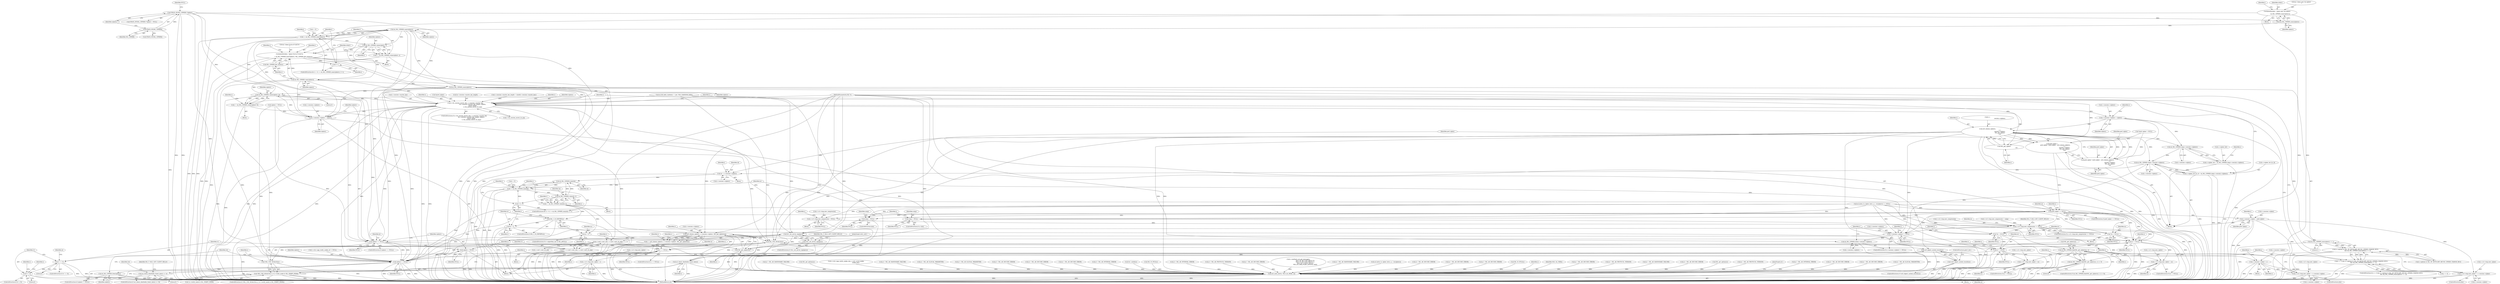 digraph "0_openssl_a004e72b95835136d3f1ea90517f706c24c03da7@API" {
"1000824" [label="(Call,fprintf(stderr, \"client sent %d ciphers\n\",\n                sk_SSL_CIPHER_num(ciphers)))"];
"1000827" [label="(Call,sk_SSL_CIPHER_num(ciphers))"];
"1000174" [label="(Call,STACK_OF(SSL_CIPHER) *ciphers)"];
"1000175" [label="(Call,STACK_OF(SSL_CIPHER))"];
"1000845" [label="(Call,fprintf(stderr, \"client [%2d of %2d]:%s\n\",\n                    i, sk_SSL_CIPHER_num(ciphers), SSL_CIPHER_get_name(c)))"];
"1000837" [label="(Call,i++)"];
"1000833" [label="(Call,i < sk_SSL_CIPHER_num(ciphers))"];
"1000842" [label="(Call,sk_SSL_CIPHER_value(ciphers, i))"];
"1000840" [label="(Call,c = sk_SSL_CIPHER_value(ciphers, i))"];
"1000851" [label="(Call,SSL_CIPHER_get_name(c))"];
"1000849" [label="(Call,sk_SSL_CIPHER_num(ciphers))"];
"1000835" [label="(Call,sk_SSL_CIPHER_num(ciphers))"];
"1000876" [label="(Call,sk_SSL_CIPHER_num(ciphers))"];
"1000875" [label="(Call,sk_SSL_CIPHER_num(ciphers) == 1)"];
"1000869" [label="(Call,(s->options & SSL_OP_NETSCAPE_REUSE_CIPHER_CHANGE_BUG)\n            && (sk_SSL_CIPHER_num(ciphers) == 1))"];
"1000865" [label="(Call,j == 0 && (s->options & SSL_OP_NETSCAPE_REUSE_CIPHER_CHANGE_BUG)\n            && (sk_SSL_CIPHER_num(ciphers) == 1))"];
"1000882" [label="(Call,sk_SSL_CIPHER_value(ciphers, 0))"];
"1000880" [label="(Call,c = sk_SSL_CIPHER_value(ciphers, 0))"];
"1000887" [label="(Call,sk_SSL_CIPHER_find(SSL_get_ciphers(s), c))"];
"1000886" [label="(Call,sk_SSL_CIPHER_find(SSL_get_ciphers(s), c) >= 0)"];
"1000893" [label="(Call,s->session->cipher = c)"];
"1001605" [label="(Call,s->s3->tmp.new_cipher = s->session->cipher)"];
"1001619" [label="(Call,s->s3->tmp.new_cipher = s->session->cipher)"];
"1001044" [label="(Call,s->tls_session_secret_cb(s, s->session->master_key,\n                                     &s->session->master_key_length, ciphers,\n                                     &pref_cipher,\n                                     s->tls_session_secret_cb_arg))"];
"1001069" [label="(Call,s->session->ciphers = ciphers)"];
"1001091" [label="(Call,ssl3_choose_cipher(s,\n                                                               s->\n                                                               session->ciphers,\n                                                               SSL_get_ciphers\n                                                               (s)))"];
"1001086" [label="(Call,pref_cipher =\n                pref_cipher ? pref_cipher : ssl3_choose_cipher(s,\n                                                               s->\n                                                               session->ciphers,\n                                                               SSL_get_ciphers\n                                                               (s)))"];
"1001101" [label="(Call,pref_cipher == NULL)"];
"1001112" [label="(Call,s->session->cipher = pref_cipher)"];
"1001155" [label="(Call,s->s3->tmp.new_compression = NULL)"];
"1001235" [label="(Call,s->s3->tmp.new_compression == NULL)"];
"1001394" [label="(Call,s->session->ciphers != NULL)"];
"1001401" [label="(Call,sk_SSL_CIPHER_free(s->session->ciphers))"];
"1001415" [label="(Call,ciphers == NULL)"];
"1001426" [label="(Call,ciphers = NULL)"];
"1001687" [label="(Call,ciphers != NULL)"];
"1001690" [label="(Call,sk_SSL_CIPHER_free(ciphers))"];
"1001498" [label="(Call,c == NULL)"];
"1001509" [label="(Call,s->s3->tmp.new_cipher = c)"];
"1001525" [label="(Call,*nc = NULL)"];
"1001578" [label="(Call,nc != NULL)"];
"1001581" [label="(Call,s->s3->tmp.new_cipher = nc)"];
"1001592" [label="(Call,ec != NULL)"];
"1001595" [label="(Call,s->s3->tmp.new_cipher = ec)"];
"1001529" [label="(Call,*ec = NULL)"];
"1001283" [label="(Call,comp = NULL)"];
"1001377" [label="(Call,comp = NULL)"];
"1001088" [label="(Call,pref_cipher ? pref_cipher : ssl3_choose_cipher(s,\n                                                               s->\n                                                               session->ciphers,\n                                                               SSL_get_ciphers\n                                                               (s)))"];
"1001139" [label="(Call,sk_SSL_CIPHER_dup(s->session->ciphers))"];
"1001135" [label="(Call,s->cipher_list = sk_SSL_CIPHER_dup(s->session->ciphers))"];
"1001149" [label="(Call,sk_SSL_CIPHER_dup(s->session->ciphers))"];
"1001145" [label="(Call,s->cipher_list_by_id = sk_SSL_CIPHER_dup(s->session->ciphers))"];
"1001539" [label="(Call,sk = s->session->ciphers)"];
"1001552" [label="(Call,sk_SSL_CIPHER_num(sk))"];
"1001550" [label="(Call,i < sk_SSL_CIPHER_num(sk))"];
"1001559" [label="(Call,sk_SSL_CIPHER_value(sk, i))"];
"1001554" [label="(Call,i++)"];
"1001557" [label="(Call,c = sk_SSL_CIPHER_value(sk, i))"];
"1001568" [label="(Call,nc = c)"];
"1001572" [label="(Call,SSL_C_IS_EXPORT(c))"];
"1001574" [label="(Call,ec = c)"];
"1001431" [label="(Call,tls1_set_server_sigalgs(s))"];
"1001430" [label="(Call,!tls1_set_server_sigalgs(s))"];
"1001449" [label="(Call,s->cert->cert_cb(s, s->cert->cert_cb_arg))"];
"1001447" [label="(Call,rv = s->cert->cert_cb(s, s->cert->cert_cb_arg))"];
"1001457" [label="(Call,rv == 0)"];
"1001469" [label="(Call,rv < 0)"];
"1001495" [label="(Call,SSL_get_ciphers(s))"];
"1001488" [label="(Call,ssl3_choose_cipher(s, s->session->ciphers, SSL_get_ciphers(s)))"];
"1001486" [label="(Call,c = ssl3_choose_cipher(s, s->session->ciphers, SSL_get_ciphers(s)))"];
"1001635" [label="(Call,SSL_USE_SIGALGS(s))"];
"1001634" [label="(Call,!SSL_USE_SIGALGS(s))"];
"1001633" [label="(Call,!SSL_USE_SIGALGS(s) || !(s->verify_mode & SSL_VERIFY_PEER))"];
"1001646" [label="(Call,ssl3_digest_cached_records(s))"];
"1001645" [label="(Call,!ssl3_digest_cached_records(s))"];
"1001658" [label="(Call,ssl_check_clienthello_tlsext_late(s))"];
"1001657" [label="(Call,ssl_check_clienthello_tlsext_late(s) <= 0)"];
"1001676" [label="(Call,ssl3_send_alert(s, SSL3_AL_FATAL, al))"];
"1001098" [label="(Call,SSL_get_ciphers\n                                                               (s))"];
"1001407" [label="(Call,s->session->ciphers = ciphers)"];
"1000869" [label="(Call,(s->options & SSL_OP_NETSCAPE_REUSE_CIPHER_CHANGE_BUG)\n            && (sk_SSL_CIPHER_num(ciphers) == 1))"];
"1001103" [label="(Identifier,NULL)"];
"1001526" [label="(Identifier,nc)"];
"1001415" [label="(Call,ciphers == NULL)"];
"1001637" [label="(Call,!(s->verify_mode & SSL_VERIFY_PEER))"];
"1000905" [label="(Identifier,j)"];
"1000175" [label="(Call,STACK_OF(SSL_CIPHER))"];
"1000150" [label="(Call,al = SSL_AD_INTERNAL_ERROR)"];
"1001417" [label="(Identifier,NULL)"];
"1001099" [label="(Identifier,s)"];
"1001115" [label="(Identifier,s)"];
"1001168" [label="(Identifier,s)"];
"1001430" [label="(Call,!tls1_set_server_sigalgs(s))"];
"1001445" [label="(Block,)"];
"1001656" [label="(ControlStructure,if (ssl_check_clienthello_tlsext_late(s) <= 0))"];
"1000690" [label="(Call,al = SSL_AD_PROTOCOL_VERSION)"];
"1001395" [label="(Call,s->session->ciphers)"];
"1001687" [label="(Call,ciphers != NULL)"];
"1001646" [label="(Call,ssl3_digest_cached_records(s))"];
"1000826" [label="(Literal,\"client sent %d ciphers\n\")"];
"1001562" [label="(ControlStructure,if (c->algorithm_enc & SSL_eNULL))"];
"1000929" [label="(Call,al = SSL_AD_DECODE_ERROR)"];
"1000831" [label="(Identifier,i)"];
"1001592" [label="(Call,ec != NULL)"];
"1001694" [label="(MethodReturn,int)"];
"1001486" [label="(Call,c = ssl3_choose_cipher(s, s->session->ciphers, SSL_get_ciphers(s)))"];
"1000840" [label="(Call,c = sk_SSL_CIPHER_value(ciphers, i))"];
"1001045" [label="(Identifier,s)"];
"1001620" [label="(Call,s->s3->tmp.new_cipher)"];
"1000177" [label="(Identifier,ciphers)"];
"1001234" [label="(ControlStructure,if (s->s3->tmp.new_compression == NULL))"];
"1001279" [label="(ControlStructure,if (s->hit))"];
"1000886" [label="(Call,sk_SSL_CIPHER_find(SSL_get_ciphers(s), c) >= 0)"];
"1001559" [label="(Call,sk_SSL_CIPHER_value(sk, i))"];
"1001283" [label="(Call,comp = NULL)"];
"1000210" [label="(Call,s->method->ssl_get_message(s,\n                                   SSL3_ST_SR_CLNT_HELLO_B,\n                                   SSL3_ST_SR_CLNT_HELLO_C,\n                                   SSL3_MT_CLIENT_HELLO,\n                                   SSL3_RT_MAX_PLAIN_LENGTH, &ok))"];
"1001579" [label="(Identifier,nc)"];
"1001502" [label="(Call,al = SSL_AD_HANDSHAKE_FAILURE)"];
"1001394" [label="(Call,s->session->ciphers != NULL)"];
"1001560" [label="(Identifier,sk)"];
"1001408" [label="(Call,s->session->ciphers)"];
"1001483" [label="(Identifier,s)"];
"1001618" [label="(ControlStructure,else)"];
"1001553" [label="(Identifier,sk)"];
"1000891" [label="(Literal,0)"];
"1001679" [label="(Identifier,al)"];
"1000849" [label="(Call,sk_SSL_CIPHER_num(ciphers))"];
"1001613" [label="(Call,s->session->cipher)"];
"1001539" [label="(Call,sk = s->session->ciphers)"];
"1001535" [label="(Identifier,s)"];
"1001652" [label="(Identifier,s)"];
"1000795" [label="(Call,ssl_bytes_to_cipher_list(s, p, i, &(ciphers)))"];
"1000864" [label="(ControlStructure,if (j == 0 && (s->options & SSL_OP_NETSCAPE_REUSE_CIPHER_CHANGE_BUG)\n            && (sk_SSL_CIPHER_num(ciphers) == 1)))"];
"1001236" [label="(Call,s->s3->tmp.new_compression)"];
"1001429" [label="(ControlStructure,if (!tls1_set_server_sigalgs(s)))"];
"1001663" [label="(Identifier,SSL_F_SSL3_GET_CLIENT_HELLO)"];
"1001079" [label="(Identifier,s)"];
"1001568" [label="(Call,nc = c)"];
"1000362" [label="(Call,al = SSL_AD_DECODE_ERROR)"];
"1001058" [label="(Call,&pref_cipher)"];
"1001517" [label="(Identifier,c)"];
"1001572" [label="(Call,SSL_C_IS_EXPORT(c))"];
"1001090" [label="(Identifier,pref_cipher)"];
"1001674" [label="(Block,)"];
"1000753" [label="(Call,al = SSL_AD_DECODE_ERROR)"];
"1001546" [label="(ControlStructure,for (i = 0; i < sk_SSL_CIPHER_num(sk); i++))"];
"1000538" [label="(Call,al = SSL_AD_DECODE_ERROR)"];
"1001093" [label="(Call,s->\n                                                               session->ciphers)"];
"1001431" [label="(Call,tls1_set_server_sigalgs(s))"];
"1001149" [label="(Call,sk_SSL_CIPHER_dup(s->session->ciphers))"];
"1000277" [label="(Call,SSL_IS_DTLS(s))"];
"1001570" [label="(Identifier,c)"];
"1001677" [label="(Identifier,s)"];
"1001604" [label="(ControlStructure,else)"];
"1001420" [label="(Identifier,al)"];
"1000829" [label="(ControlStructure,for (i = 0; i < sk_SSL_CIPHER_num(ciphers); i++))"];
"1001689" [label="(Identifier,NULL)"];
"1001660" [label="(Literal,0)"];
"1000876" [label="(Call,sk_SSL_CIPHER_num(ciphers))"];
"1000901" [label="(Identifier,j)"];
"1001676" [label="(Call,ssl3_send_alert(s, SSL3_AL_FATAL, al))"];
"1001063" [label="(Block,)"];
"1001582" [label="(Call,s->s3->tmp.new_cipher)"];
"1001376" [label="(ControlStructure,else)"];
"1001595" [label="(Call,s->s3->tmp.new_cipher = ec)"];
"1001594" [label="(Identifier,NULL)"];
"1001135" [label="(Call,s->cipher_list = sk_SSL_CIPHER_dup(s->session->ciphers))"];
"1001538" [label="(Block,)"];
"1001678" [label="(Identifier,SSL3_AL_FATAL)"];
"1001634" [label="(Call,!SSL_USE_SIGALGS(s))"];
"1000410" [label="(Call,al = SSL_AD_DECODE_ERROR)"];
"1000331" [label="(Call,al = SSL_AD_PROTOCOL_VERSION)"];
"1001589" [label="(Identifier,nc)"];
"1001106" [label="(Identifier,al)"];
"1001459" [label="(Literal,0)"];
"1001155" [label="(Call,s->s3->tmp.new_compression = NULL)"];
"1001414" [label="(ControlStructure,if (ciphers == NULL))"];
"1001285" [label="(Identifier,NULL)"];
"1001548" [label="(Identifier,i)"];
"1001569" [label="(Identifier,nc)"];
"1001043" [label="(ControlStructure,if (s->tls_session_secret_cb(s, s->session->master_key,\n                                     &s->session->master_key_length, ciphers,\n                                     &pref_cipher,\n                                     s->tls_session_secret_cb_arg)))"];
"1001509" [label="(Call,s->s3->tmp.new_cipher = c)"];
"1001487" [label="(Identifier,c)"];
"1000824" [label="(Call,fprintf(stderr, \"client sent %d ciphers\n\",\n                sk_SSL_CIPHER_num(ciphers)))"];
"1001693" [label="(Identifier,ret)"];
"1001557" [label="(Call,c = sk_SSL_CIPHER_value(sk, i))"];
"1001105" [label="(Call,al = SSL_AD_HANDSHAKE_FAILURE)"];
"1001558" [label="(Identifier,c)"];
"1001527" [label="(Identifier,NULL)"];
"1001428" [label="(Identifier,NULL)"];
"1001591" [label="(ControlStructure,if (ec != NULL))"];
"1001599" [label="(Identifier,s)"];
"1001541" [label="(Call,s->session->ciphers)"];
"1001140" [label="(Call,s->session->ciphers)"];
"1000836" [label="(Identifier,ciphers)"];
"1001457" [label="(Call,rv == 0)"];
"1001101" [label="(Call,pref_cipher == NULL)"];
"1001377" [label="(Call,comp = NULL)"];
"1001645" [label="(Call,!ssl3_digest_cached_records(s))"];
"1001667" [label="(Identifier,ret)"];
"1000811" [label="(Block,)"];
"1000555" [label="(Call,al = SSL_AD_DECODE_ERROR)"];
"1001139" [label="(Call,sk_SSL_CIPHER_dup(s->session->ciphers))"];
"1001593" [label="(Identifier,ec)"];
"1000887" [label="(Call,sk_SSL_CIPHER_find(SSL_get_ciphers(s), c))"];
"1000845" [label="(Call,fprintf(stderr, \"client [%2d of %2d]:%s\n\",\n                    i, sk_SSL_CIPHER_num(ciphers), SSL_CIPHER_get_name(c)))"];
"1001577" [label="(ControlStructure,if (nc != NULL))"];
"1000827" [label="(Call,sk_SSL_CIPHER_num(ciphers))"];
"1001496" [label="(Identifier,s)"];
"1000867" [label="(Identifier,j)"];
"1001470" [label="(Identifier,rv)"];
"1001235" [label="(Call,s->s3->tmp.new_compression == NULL)"];
"1001087" [label="(Identifier,pref_cipher)"];
"1001605" [label="(Call,s->s3->tmp.new_cipher = s->session->cipher)"];
"1001448" [label="(Identifier,rv)"];
"1001510" [label="(Call,s->s3->tmp.new_cipher)"];
"1001691" [label="(Identifier,ciphers)"];
"1001627" [label="(Call,s->session->cipher)"];
"1001091" [label="(Call,ssl3_choose_cipher(s,\n                                                               s->\n                                                               session->ciphers,\n                                                               SSL_get_ciphers\n                                                               (s)))"];
"1001069" [label="(Call,s->session->ciphers = ciphers)"];
"1000337" [label="(Call,SSL_get_options(s))"];
"1000145" [label="(Block,)"];
"1001462" [label="(Identifier,al)"];
"1001688" [label="(Identifier,ciphers)"];
"1000837" [label="(Call,i++)"];
"1000870" [label="(Call,s->options & SSL_OP_NETSCAPE_REUSE_CIPHER_CHANGE_BUG)"];
"1001145" [label="(Call,s->cipher_list_by_id = sk_SSL_CIPHER_dup(s->session->ciphers))"];
"1000893" [label="(Call,s->session->cipher = c)"];
"1001603" [label="(Identifier,ec)"];
"1001581" [label="(Call,s->s3->tmp.new_cipher = nc)"];
"1001475" [label="(Identifier,s)"];
"1001573" [label="(Identifier,c)"];
"1000856" [label="(Identifier,c)"];
"1000880" [label="(Call,c = sk_SSL_CIPHER_value(ciphers, 0))"];
"1001083" [label="(Call,ciphers = NULL)"];
"1001690" [label="(Call,sk_SSL_CIPHER_free(ciphers))"];
"1001051" [label="(Call,&s->session->master_key_length)"];
"1001031" [label="(Call,s->session->master_key_length = sizeof(s->session->master_key))"];
"1001585" [label="(Identifier,s)"];
"1001513" [label="(Identifier,s)"];
"1001525" [label="(Call,*nc = NULL)"];
"1001447" [label="(Call,rv = s->cert->cert_cb(s, s->cert->cert_cb_arg))"];
"1001451" [label="(Call,s->cert->cert_cb_arg)"];
"1001112" [label="(Call,s->session->cipher = pref_cipher)"];
"1001633" [label="(Call,!SSL_USE_SIGALGS(s) || !(s->verify_mode & SSL_VERIFY_PEER))"];
"1001547" [label="(Call,i = 0)"];
"1000847" [label="(Literal,\"client [%2d of %2d]:%s\n\")"];
"1001163" [label="(Identifier,NULL)"];
"1001458" [label="(Identifier,rv)"];
"1000731" [label="(Call,al = SSL_AD_PROTOCOL_VERSION)"];
"1001659" [label="(Identifier,s)"];
"1001680" [label="(JumpTarget,err:)"];
"1001555" [label="(Identifier,i)"];
"1000833" [label="(Call,i < sk_SSL_CIPHER_num(ciphers))"];
"1001156" [label="(Call,s->s3->tmp.new_compression)"];
"1000848" [label="(Identifier,i)"];
"1001498" [label="(Call,c == NULL)"];
"1001489" [label="(Identifier,s)"];
"1001461" [label="(Call,al = SSL_AD_INTERNAL_ERROR)"];
"1001251" [label="(Identifier,m)"];
"1001400" [label="(Identifier,NULL)"];
"1000892" [label="(Block,)"];
"1001540" [label="(Identifier,sk)"];
"1001497" [label="(ControlStructure,if (c == NULL))"];
"1001088" [label="(Call,pref_cipher ? pref_cipher : ssl3_choose_cipher(s,\n                                                               s->\n                                                               session->ciphers,\n                                                               SSL_get_ciphers\n                                                               (s)))"];
"1000144" [label="(MethodParameterIn,SSL *s)"];
"1001385" [label="(Block,)"];
"1001561" [label="(Identifier,i)"];
"1001401" [label="(Call,sk_SSL_CIPHER_free(s->session->ciphers))"];
"1001118" [label="(Identifier,pref_cipher)"];
"1001500" [label="(Identifier,NULL)"];
"1001580" [label="(Identifier,NULL)"];
"1001469" [label="(Call,rv < 0)"];
"1001619" [label="(Call,s->s3->tmp.new_cipher = s->session->cipher)"];
"1001531" [label="(Identifier,NULL)"];
"1000838" [label="(Identifier,i)"];
"1001044" [label="(Call,s->tls_session_secret_cb(s, s->session->master_key,\n                                     &s->session->master_key_length, ciphers,\n                                     &pref_cipher,\n                                     s->tls_session_secret_cb_arg))"];
"1000786" [label="(Call,al = SSL_AD_DECODE_ERROR)"];
"1001426" [label="(Call,ciphers = NULL)"];
"1000248" [label="(Call,al = SSL_AD_DECODE_ERROR)"];
"1000890" [label="(Identifier,c)"];
"1001471" [label="(Literal,0)"];
"1001636" [label="(Identifier,s)"];
"1001499" [label="(Identifier,c)"];
"1001271" [label="(Call,al = SSL_AD_ILLEGAL_PARAMETER)"];
"1001092" [label="(Identifier,s)"];
"1000888" [label="(Call,SSL_get_ciphers(s))"];
"1001066" [label="(Identifier,s)"];
"1000839" [label="(Block,)"];
"1001243" [label="(Identifier,NULL)"];
"1001449" [label="(Call,s->cert->cert_cb(s, s->cert->cert_cb_arg))"];
"1001490" [label="(Call,s->session->ciphers)"];
"1001102" [label="(Identifier,pref_cipher)"];
"1001378" [label="(Identifier,comp)"];
"1000173" [label="(Call,STACK_OF(SSL_CIPHER) *ciphers = NULL)"];
"1001075" [label="(Identifier,ciphers)"];
"1001100" [label="(ControlStructure,if (pref_cipher == NULL))"];
"1001089" [label="(Identifier,pref_cipher)"];
"1001146" [label="(Call,s->cipher_list_by_id)"];
"1001121" [label="(Identifier,s)"];
"1000844" [label="(Identifier,i)"];
"1000842" [label="(Call,sk_SSL_CIPHER_value(ciphers, i))"];
"1000834" [label="(Identifier,i)"];
"1000850" [label="(Identifier,ciphers)"];
"1001529" [label="(Call,*ec = NULL)"];
"1001574" [label="(Call,ec = c)"];
"1000825" [label="(Identifier,stderr)"];
"1001407" [label="(Call,s->session->ciphers = ciphers)"];
"1001495" [label="(Call,SSL_get_ciphers(s))"];
"1000629" [label="(Call,al = SSL_AD_HANDSHAKE_FAILURE)"];
"1001552" [label="(Call,sk_SSL_CIPHER_num(sk))"];
"1000877" [label="(Identifier,ciphers)"];
"1001635" [label="(Call,SSL_USE_SIGALGS(s))"];
"1001647" [label="(Identifier,s)"];
"1001578" [label="(Call,nc != NULL)"];
"1000581" [label="(Call,s->ctx->app_verify_cookie_cb != NULL)"];
"1001224" [label="(Call,s->s3->tmp.new_compression = comp)"];
"1001136" [label="(Call,s->cipher_list)"];
"1001379" [label="(Identifier,NULL)"];
"1001551" [label="(Identifier,i)"];
"1001413" [label="(Identifier,ciphers)"];
"1000883" [label="(Identifier,ciphers)"];
"1001113" [label="(Call,s->session->cipher)"];
"1001383" [label="(Identifier,s)"];
"1001432" [label="(Identifier,s)"];
"1001657" [label="(Call,ssl_check_clienthello_tlsext_late(s) <= 0)"];
"1000565" [label="(Call,SSL_get_options(s))"];
"1001404" [label="(Identifier,s)"];
"1001284" [label="(Identifier,comp)"];
"1000591" [label="(Call,s->ctx->app_verify_cookie_cb(s, s->d1->rcvd_cookie,\n                                                 cookie_len))"];
"1000881" [label="(Identifier,c)"];
"1000889" [label="(Identifier,s)"];
"1001565" [label="(Identifier,c)"];
"1000601" [label="(Call,al = SSL_AD_HANDSHAKE_FAILURE)"];
"1000835" [label="(Call,sk_SSL_CIPHER_num(ciphers))"];
"1000882" [label="(Call,sk_SSL_CIPHER_value(ciphers, 0))"];
"1000896" [label="(Identifier,s)"];
"1000830" [label="(Call,i = 0)"];
"1000899" [label="(Identifier,c)"];
"1001086" [label="(Call,pref_cipher =\n                pref_cipher ? pref_cipher : ssl3_choose_cipher(s,\n                                                               s->\n                                                               session->ciphers,\n                                                               SSL_get_ciphers\n                                                               (s)))"];
"1000885" [label="(ControlStructure,if (sk_SSL_CIPHER_find(SSL_get_ciphers(s), c) >= 0))"];
"1001571" [label="(ControlStructure,if (SSL_C_IS_EXPORT(c)))"];
"1001596" [label="(Call,s->s3->tmp.new_cipher)"];
"1000908" [label="(Call,al = SSL_AD_ILLEGAL_PARAMETER)"];
"1000768" [label="(Call,al = SSL_AD_ILLEGAL_PARAMETER)"];
"1000176" [label="(Identifier,SSL_CIPHER)"];
"1001521" [label="(Call,STACK_OF(SSL_CIPHER))"];
"1001147" [label="(Identifier,s)"];
"1000794" [label="(Call,ssl_bytes_to_cipher_list(s, p, i, &(ciphers)) == NULL)"];
"1001435" [label="(Identifier,SSL_F_SSL3_GET_CLIENT_HELLO)"];
"1001402" [label="(Call,s->session->ciphers)"];
"1001609" [label="(Identifier,s)"];
"1000878" [label="(Literal,1)"];
"1001606" [label="(Call,s->s3->tmp.new_cipher)"];
"1000964" [label="(Call,al = SSL_AD_DECODE_ERROR)"];
"1000426" [label="(Call,al = SSL_AD_DECODE_ERROR)"];
"1001640" [label="(Identifier,s)"];
"1001057" [label="(Identifier,ciphers)"];
"1000884" [label="(Literal,0)"];
"1000894" [label="(Call,s->session->cipher)"];
"1001456" [label="(ControlStructure,if (rv == 0))"];
"1000517" [label="(Call,al = SSL_AD_DECODE_ERROR)"];
"1000852" [label="(Identifier,c)"];
"1001644" [label="(ControlStructure,if (!ssl3_digest_cached_records(s)))"];
"1000174" [label="(Call,STACK_OF(SSL_CIPHER) *ciphers)"];
"1001550" [label="(Call,i < sk_SSL_CIPHER_num(sk))"];
"1000843" [label="(Identifier,ciphers)"];
"1001060" [label="(Call,s->tls_session_secret_cb_arg)"];
"1001410" [label="(Identifier,s)"];
"1001416" [label="(Identifier,ciphers)"];
"1001159" [label="(Identifier,s)"];
"1001658" [label="(Call,ssl_check_clienthello_tlsext_late(s))"];
"1001046" [label="(Call,s->session->master_key)"];
"1001648" [label="(ControlStructure,goto f_err;)"];
"1000851" [label="(Call,SSL_CIPHER_get_name(c))"];
"1001419" [label="(Call,al = SSL_AD_INTERNAL_ERROR)"];
"1001028" [label="(Call,*pref_cipher = NULL)"];
"1001427" [label="(Identifier,ciphers)"];
"1001556" [label="(Block,)"];
"1001246" [label="(Identifier,SSL_F_SSL3_GET_CLIENT_HELLO)"];
"1000846" [label="(Identifier,stderr)"];
"1000828" [label="(Identifier,ciphers)"];
"1000677" [label="(Call,tls1_suiteb(s))"];
"1001070" [label="(Call,s->session->ciphers)"];
"1001503" [label="(Identifier,al)"];
"1000879" [label="(Block,)"];
"1001575" [label="(Identifier,ec)"];
"1000178" [label="(Identifier,NULL)"];
"1001098" [label="(Call,SSL_get_ciphers\n                                                               (s))"];
"1001519" [label="(Block,)"];
"1000841" [label="(Identifier,c)"];
"1001438" [label="(JumpTarget,retry_cert:)"];
"1001468" [label="(ControlStructure,if (rv < 0))"];
"1001632" [label="(ControlStructure,if (!SSL_USE_SIGALGS(s) || !(s->verify_mode & SSL_VERIFY_PEER)))"];
"1001150" [label="(Call,s->session->ciphers)"];
"1001530" [label="(Identifier,ec)"];
"1001393" [label="(ControlStructure,if (s->session->ciphers != NULL))"];
"1001003" [label="(Call,ssl_fill_hello_random(s, 1, pos, SSL3_RANDOM_SIZE))"];
"1001554" [label="(Call,i++)"];
"1001576" [label="(Identifier,c)"];
"1000505" [label="(Call,SSL_IS_DTLS(s))"];
"1000865" [label="(Call,j == 0 && (s->options & SSL_OP_NETSCAPE_REUSE_CIPHER_CHANGE_BUG)\n            && (sk_SSL_CIPHER_num(ciphers) == 1))"];
"1001686" [label="(ControlStructure,if (ciphers != NULL))"];
"1001450" [label="(Identifier,s)"];
"1000866" [label="(Call,j == 0)"];
"1001488" [label="(Call,ssl3_choose_cipher(s, s->session->ciphers, SSL_get_ciphers(s)))"];
"1000875" [label="(Call,sk_SSL_CIPHER_num(ciphers) == 1)"];
"1000824" -> "1000811"  [label="AST: "];
"1000824" -> "1000827"  [label="CFG: "];
"1000825" -> "1000824"  [label="AST: "];
"1000826" -> "1000824"  [label="AST: "];
"1000827" -> "1000824"  [label="AST: "];
"1000831" -> "1000824"  [label="CFG: "];
"1000824" -> "1001694"  [label="DDG: "];
"1000824" -> "1001694"  [label="DDG: "];
"1000827" -> "1000824"  [label="DDG: "];
"1000824" -> "1000845"  [label="DDG: "];
"1000827" -> "1000828"  [label="CFG: "];
"1000828" -> "1000827"  [label="AST: "];
"1000174" -> "1000827"  [label="DDG: "];
"1000827" -> "1000835"  [label="DDG: "];
"1000174" -> "1000173"  [label="AST: "];
"1000174" -> "1000177"  [label="CFG: "];
"1000175" -> "1000174"  [label="AST: "];
"1000177" -> "1000174"  [label="AST: "];
"1000178" -> "1000174"  [label="CFG: "];
"1000174" -> "1001694"  [label="DDG: "];
"1000174" -> "1001694"  [label="DDG: "];
"1000175" -> "1000174"  [label="DDG: "];
"1000174" -> "1001044"  [label="DDG: "];
"1000174" -> "1001407"  [label="DDG: "];
"1000174" -> "1001415"  [label="DDG: "];
"1000174" -> "1001687"  [label="DDG: "];
"1000175" -> "1000176"  [label="CFG: "];
"1000176" -> "1000175"  [label="AST: "];
"1000177" -> "1000175"  [label="CFG: "];
"1000175" -> "1001694"  [label="DDG: "];
"1000175" -> "1001521"  [label="DDG: "];
"1000845" -> "1000839"  [label="AST: "];
"1000845" -> "1000851"  [label="CFG: "];
"1000846" -> "1000845"  [label="AST: "];
"1000847" -> "1000845"  [label="AST: "];
"1000848" -> "1000845"  [label="AST: "];
"1000849" -> "1000845"  [label="AST: "];
"1000851" -> "1000845"  [label="AST: "];
"1000856" -> "1000845"  [label="CFG: "];
"1000845" -> "1001694"  [label="DDG: "];
"1000845" -> "1001694"  [label="DDG: "];
"1000845" -> "1001694"  [label="DDG: "];
"1000845" -> "1001694"  [label="DDG: "];
"1000845" -> "1001694"  [label="DDG: "];
"1000845" -> "1000837"  [label="DDG: "];
"1000842" -> "1000845"  [label="DDG: "];
"1000849" -> "1000845"  [label="DDG: "];
"1000851" -> "1000845"  [label="DDG: "];
"1000837" -> "1000829"  [label="AST: "];
"1000837" -> "1000838"  [label="CFG: "];
"1000838" -> "1000837"  [label="AST: "];
"1000834" -> "1000837"  [label="CFG: "];
"1000837" -> "1000833"  [label="DDG: "];
"1000833" -> "1000829"  [label="AST: "];
"1000833" -> "1000835"  [label="CFG: "];
"1000834" -> "1000833"  [label="AST: "];
"1000835" -> "1000833"  [label="AST: "];
"1000841" -> "1000833"  [label="CFG: "];
"1000867" -> "1000833"  [label="CFG: "];
"1000833" -> "1001694"  [label="DDG: "];
"1000833" -> "1001694"  [label="DDG: "];
"1000833" -> "1001694"  [label="DDG: "];
"1000830" -> "1000833"  [label="DDG: "];
"1000835" -> "1000833"  [label="DDG: "];
"1000833" -> "1000842"  [label="DDG: "];
"1000842" -> "1000840"  [label="AST: "];
"1000842" -> "1000844"  [label="CFG: "];
"1000843" -> "1000842"  [label="AST: "];
"1000844" -> "1000842"  [label="AST: "];
"1000840" -> "1000842"  [label="CFG: "];
"1000842" -> "1000840"  [label="DDG: "];
"1000842" -> "1000840"  [label="DDG: "];
"1000835" -> "1000842"  [label="DDG: "];
"1000842" -> "1000849"  [label="DDG: "];
"1000840" -> "1000839"  [label="AST: "];
"1000841" -> "1000840"  [label="AST: "];
"1000846" -> "1000840"  [label="CFG: "];
"1000840" -> "1001694"  [label="DDG: "];
"1000840" -> "1000851"  [label="DDG: "];
"1000851" -> "1000852"  [label="CFG: "];
"1000852" -> "1000851"  [label="AST: "];
"1000851" -> "1001694"  [label="DDG: "];
"1000849" -> "1000850"  [label="CFG: "];
"1000850" -> "1000849"  [label="AST: "];
"1000852" -> "1000849"  [label="CFG: "];
"1000849" -> "1000835"  [label="DDG: "];
"1000849" -> "1000876"  [label="DDG: "];
"1000849" -> "1000882"  [label="DDG: "];
"1000849" -> "1001044"  [label="DDG: "];
"1000849" -> "1001407"  [label="DDG: "];
"1000849" -> "1001415"  [label="DDG: "];
"1000849" -> "1001687"  [label="DDG: "];
"1000835" -> "1000836"  [label="CFG: "];
"1000836" -> "1000835"  [label="AST: "];
"1000835" -> "1000876"  [label="DDG: "];
"1000835" -> "1000882"  [label="DDG: "];
"1000835" -> "1001044"  [label="DDG: "];
"1000835" -> "1001407"  [label="DDG: "];
"1000835" -> "1001415"  [label="DDG: "];
"1000835" -> "1001687"  [label="DDG: "];
"1000876" -> "1000875"  [label="AST: "];
"1000876" -> "1000877"  [label="CFG: "];
"1000877" -> "1000876"  [label="AST: "];
"1000878" -> "1000876"  [label="CFG: "];
"1000876" -> "1000875"  [label="DDG: "];
"1000876" -> "1000882"  [label="DDG: "];
"1000876" -> "1001044"  [label="DDG: "];
"1000876" -> "1001407"  [label="DDG: "];
"1000876" -> "1001415"  [label="DDG: "];
"1000876" -> "1001687"  [label="DDG: "];
"1000875" -> "1000869"  [label="AST: "];
"1000875" -> "1000878"  [label="CFG: "];
"1000878" -> "1000875"  [label="AST: "];
"1000869" -> "1000875"  [label="CFG: "];
"1000875" -> "1001694"  [label="DDG: "];
"1000875" -> "1000869"  [label="DDG: "];
"1000875" -> "1000869"  [label="DDG: "];
"1000869" -> "1000865"  [label="AST: "];
"1000869" -> "1000870"  [label="CFG: "];
"1000870" -> "1000869"  [label="AST: "];
"1000865" -> "1000869"  [label="CFG: "];
"1000869" -> "1001694"  [label="DDG: "];
"1000869" -> "1001694"  [label="DDG: "];
"1000869" -> "1000865"  [label="DDG: "];
"1000869" -> "1000865"  [label="DDG: "];
"1000870" -> "1000869"  [label="DDG: "];
"1000870" -> "1000869"  [label="DDG: "];
"1000865" -> "1000864"  [label="AST: "];
"1000865" -> "1000866"  [label="CFG: "];
"1000866" -> "1000865"  [label="AST: "];
"1000881" -> "1000865"  [label="CFG: "];
"1000905" -> "1000865"  [label="CFG: "];
"1000865" -> "1001694"  [label="DDG: "];
"1000865" -> "1001694"  [label="DDG: "];
"1000866" -> "1000865"  [label="DDG: "];
"1000866" -> "1000865"  [label="DDG: "];
"1000882" -> "1000880"  [label="AST: "];
"1000882" -> "1000884"  [label="CFG: "];
"1000883" -> "1000882"  [label="AST: "];
"1000884" -> "1000882"  [label="AST: "];
"1000880" -> "1000882"  [label="CFG: "];
"1000882" -> "1000880"  [label="DDG: "];
"1000882" -> "1000880"  [label="DDG: "];
"1000882" -> "1001044"  [label="DDG: "];
"1000882" -> "1001407"  [label="DDG: "];
"1000882" -> "1001415"  [label="DDG: "];
"1000882" -> "1001687"  [label="DDG: "];
"1000880" -> "1000879"  [label="AST: "];
"1000881" -> "1000880"  [label="AST: "];
"1000889" -> "1000880"  [label="CFG: "];
"1000880" -> "1001694"  [label="DDG: "];
"1000880" -> "1000887"  [label="DDG: "];
"1000887" -> "1000886"  [label="AST: "];
"1000887" -> "1000890"  [label="CFG: "];
"1000888" -> "1000887"  [label="AST: "];
"1000890" -> "1000887"  [label="AST: "];
"1000891" -> "1000887"  [label="CFG: "];
"1000887" -> "1001694"  [label="DDG: "];
"1000887" -> "1001694"  [label="DDG: "];
"1000887" -> "1000886"  [label="DDG: "];
"1000887" -> "1000886"  [label="DDG: "];
"1000888" -> "1000887"  [label="DDG: "];
"1000887" -> "1000893"  [label="DDG: "];
"1000886" -> "1000885"  [label="AST: "];
"1000886" -> "1000891"  [label="CFG: "];
"1000891" -> "1000886"  [label="AST: "];
"1000896" -> "1000886"  [label="CFG: "];
"1000905" -> "1000886"  [label="CFG: "];
"1000886" -> "1001694"  [label="DDG: "];
"1000886" -> "1001694"  [label="DDG: "];
"1000893" -> "1000892"  [label="AST: "];
"1000893" -> "1000899"  [label="CFG: "];
"1000894" -> "1000893"  [label="AST: "];
"1000899" -> "1000893"  [label="AST: "];
"1000901" -> "1000893"  [label="CFG: "];
"1000893" -> "1001694"  [label="DDG: "];
"1000893" -> "1001694"  [label="DDG: "];
"1000893" -> "1001605"  [label="DDG: "];
"1000893" -> "1001619"  [label="DDG: "];
"1001605" -> "1001604"  [label="AST: "];
"1001605" -> "1001613"  [label="CFG: "];
"1001606" -> "1001605"  [label="AST: "];
"1001613" -> "1001605"  [label="AST: "];
"1001636" -> "1001605"  [label="CFG: "];
"1001605" -> "1001694"  [label="DDG: "];
"1001605" -> "1001694"  [label="DDG: "];
"1001112" -> "1001605"  [label="DDG: "];
"1001619" -> "1001618"  [label="AST: "];
"1001619" -> "1001627"  [label="CFG: "];
"1001620" -> "1001619"  [label="AST: "];
"1001627" -> "1001619"  [label="AST: "];
"1001636" -> "1001619"  [label="CFG: "];
"1001619" -> "1001694"  [label="DDG: "];
"1001619" -> "1001694"  [label="DDG: "];
"1001112" -> "1001619"  [label="DDG: "];
"1001044" -> "1001043"  [label="AST: "];
"1001044" -> "1001060"  [label="CFG: "];
"1001045" -> "1001044"  [label="AST: "];
"1001046" -> "1001044"  [label="AST: "];
"1001051" -> "1001044"  [label="AST: "];
"1001057" -> "1001044"  [label="AST: "];
"1001058" -> "1001044"  [label="AST: "];
"1001060" -> "1001044"  [label="AST: "];
"1001066" -> "1001044"  [label="CFG: "];
"1001159" -> "1001044"  [label="CFG: "];
"1001044" -> "1001694"  [label="DDG: "];
"1001044" -> "1001694"  [label="DDG: "];
"1001044" -> "1001694"  [label="DDG: "];
"1001044" -> "1001694"  [label="DDG: "];
"1001044" -> "1001694"  [label="DDG: "];
"1001003" -> "1001044"  [label="DDG: "];
"1000144" -> "1001044"  [label="DDG: "];
"1001031" -> "1001044"  [label="DDG: "];
"1001044" -> "1001069"  [label="DDG: "];
"1001044" -> "1001098"  [label="DDG: "];
"1001044" -> "1001407"  [label="DDG: "];
"1001044" -> "1001415"  [label="DDG: "];
"1001044" -> "1001431"  [label="DDG: "];
"1001044" -> "1001635"  [label="DDG: "];
"1001044" -> "1001676"  [label="DDG: "];
"1001044" -> "1001687"  [label="DDG: "];
"1001069" -> "1001063"  [label="AST: "];
"1001069" -> "1001075"  [label="CFG: "];
"1001070" -> "1001069"  [label="AST: "];
"1001075" -> "1001069"  [label="AST: "];
"1001079" -> "1001069"  [label="CFG: "];
"1001069" -> "1001694"  [label="DDG: "];
"1001069" -> "1001091"  [label="DDG: "];
"1001069" -> "1001139"  [label="DDG: "];
"1001091" -> "1001088"  [label="AST: "];
"1001091" -> "1001098"  [label="CFG: "];
"1001092" -> "1001091"  [label="AST: "];
"1001093" -> "1001091"  [label="AST: "];
"1001098" -> "1001091"  [label="AST: "];
"1001088" -> "1001091"  [label="CFG: "];
"1001091" -> "1001694"  [label="DDG: "];
"1001091" -> "1001694"  [label="DDG: "];
"1001091" -> "1001086"  [label="DDG: "];
"1001091" -> "1001086"  [label="DDG: "];
"1001091" -> "1001086"  [label="DDG: "];
"1001091" -> "1001088"  [label="DDG: "];
"1001091" -> "1001088"  [label="DDG: "];
"1001091" -> "1001088"  [label="DDG: "];
"1001098" -> "1001091"  [label="DDG: "];
"1000144" -> "1001091"  [label="DDG: "];
"1001091" -> "1001139"  [label="DDG: "];
"1001091" -> "1001149"  [label="DDG: "];
"1001091" -> "1001394"  [label="DDG: "];
"1001091" -> "1001401"  [label="DDG: "];
"1001091" -> "1001431"  [label="DDG: "];
"1001091" -> "1001488"  [label="DDG: "];
"1001091" -> "1001539"  [label="DDG: "];
"1001091" -> "1001635"  [label="DDG: "];
"1001091" -> "1001676"  [label="DDG: "];
"1001086" -> "1001063"  [label="AST: "];
"1001086" -> "1001088"  [label="CFG: "];
"1001087" -> "1001086"  [label="AST: "];
"1001088" -> "1001086"  [label="AST: "];
"1001102" -> "1001086"  [label="CFG: "];
"1001086" -> "1001694"  [label="DDG: "];
"1001028" -> "1001086"  [label="DDG: "];
"1001086" -> "1001101"  [label="DDG: "];
"1001101" -> "1001100"  [label="AST: "];
"1001101" -> "1001103"  [label="CFG: "];
"1001102" -> "1001101"  [label="AST: "];
"1001103" -> "1001101"  [label="AST: "];
"1001106" -> "1001101"  [label="CFG: "];
"1001115" -> "1001101"  [label="CFG: "];
"1001101" -> "1001694"  [label="DDG: "];
"1001101" -> "1001694"  [label="DDG: "];
"1000794" -> "1001101"  [label="DDG: "];
"1001101" -> "1001112"  [label="DDG: "];
"1001101" -> "1001155"  [label="DDG: "];
"1001101" -> "1001235"  [label="DDG: "];
"1001101" -> "1001283"  [label="DDG: "];
"1001101" -> "1001377"  [label="DDG: "];
"1001101" -> "1001394"  [label="DDG: "];
"1001101" -> "1001525"  [label="DDG: "];
"1001101" -> "1001529"  [label="DDG: "];
"1001101" -> "1001578"  [label="DDG: "];
"1001101" -> "1001687"  [label="DDG: "];
"1001112" -> "1001063"  [label="AST: "];
"1001112" -> "1001118"  [label="CFG: "];
"1001113" -> "1001112"  [label="AST: "];
"1001118" -> "1001112"  [label="AST: "];
"1001121" -> "1001112"  [label="CFG: "];
"1001112" -> "1001694"  [label="DDG: "];
"1001112" -> "1001694"  [label="DDG: "];
"1001155" -> "1000145"  [label="AST: "];
"1001155" -> "1001163"  [label="CFG: "];
"1001156" -> "1001155"  [label="AST: "];
"1001163" -> "1001155"  [label="AST: "];
"1001168" -> "1001155"  [label="CFG: "];
"1001155" -> "1001694"  [label="DDG: "];
"1000794" -> "1001155"  [label="DDG: "];
"1001155" -> "1001235"  [label="DDG: "];
"1001235" -> "1001234"  [label="AST: "];
"1001235" -> "1001243"  [label="CFG: "];
"1001236" -> "1001235"  [label="AST: "];
"1001243" -> "1001235"  [label="AST: "];
"1001246" -> "1001235"  [label="CFG: "];
"1001251" -> "1001235"  [label="CFG: "];
"1001235" -> "1001694"  [label="DDG: "];
"1001235" -> "1001694"  [label="DDG: "];
"1001224" -> "1001235"  [label="DDG: "];
"1000794" -> "1001235"  [label="DDG: "];
"1001235" -> "1001394"  [label="DDG: "];
"1001235" -> "1001525"  [label="DDG: "];
"1001235" -> "1001529"  [label="DDG: "];
"1001235" -> "1001578"  [label="DDG: "];
"1001235" -> "1001687"  [label="DDG: "];
"1001394" -> "1001393"  [label="AST: "];
"1001394" -> "1001400"  [label="CFG: "];
"1001395" -> "1001394"  [label="AST: "];
"1001400" -> "1001394"  [label="AST: "];
"1001404" -> "1001394"  [label="CFG: "];
"1001410" -> "1001394"  [label="CFG: "];
"1001394" -> "1001694"  [label="DDG: "];
"1001149" -> "1001394"  [label="DDG: "];
"1000794" -> "1001394"  [label="DDG: "];
"1001394" -> "1001401"  [label="DDG: "];
"1001394" -> "1001415"  [label="DDG: "];
"1001401" -> "1001393"  [label="AST: "];
"1001401" -> "1001402"  [label="CFG: "];
"1001402" -> "1001401"  [label="AST: "];
"1001410" -> "1001401"  [label="CFG: "];
"1001401" -> "1001694"  [label="DDG: "];
"1001415" -> "1001414"  [label="AST: "];
"1001415" -> "1001417"  [label="CFG: "];
"1001416" -> "1001415"  [label="AST: "];
"1001417" -> "1001415"  [label="AST: "];
"1001420" -> "1001415"  [label="CFG: "];
"1001427" -> "1001415"  [label="CFG: "];
"1001415" -> "1001694"  [label="DDG: "];
"1001083" -> "1001415"  [label="DDG: "];
"1001415" -> "1001426"  [label="DDG: "];
"1001415" -> "1001498"  [label="DDG: "];
"1001415" -> "1001687"  [label="DDG: "];
"1001415" -> "1001687"  [label="DDG: "];
"1001426" -> "1001385"  [label="AST: "];
"1001426" -> "1001428"  [label="CFG: "];
"1001427" -> "1001426"  [label="AST: "];
"1001428" -> "1001426"  [label="AST: "];
"1001432" -> "1001426"  [label="CFG: "];
"1001426" -> "1001694"  [label="DDG: "];
"1001426" -> "1001694"  [label="DDG: "];
"1001426" -> "1001687"  [label="DDG: "];
"1001687" -> "1001686"  [label="AST: "];
"1001687" -> "1001689"  [label="CFG: "];
"1001688" -> "1001687"  [label="AST: "];
"1001689" -> "1001687"  [label="AST: "];
"1001691" -> "1001687"  [label="CFG: "];
"1001693" -> "1001687"  [label="CFG: "];
"1001687" -> "1001694"  [label="DDG: "];
"1001687" -> "1001694"  [label="DDG: "];
"1001687" -> "1001694"  [label="DDG: "];
"1001083" -> "1001687"  [label="DDG: "];
"1001578" -> "1001687"  [label="DDG: "];
"1001592" -> "1001687"  [label="DDG: "];
"1000794" -> "1001687"  [label="DDG: "];
"1001498" -> "1001687"  [label="DDG: "];
"1000581" -> "1001687"  [label="DDG: "];
"1001687" -> "1001690"  [label="DDG: "];
"1001690" -> "1001686"  [label="AST: "];
"1001690" -> "1001691"  [label="CFG: "];
"1001691" -> "1001690"  [label="AST: "];
"1001693" -> "1001690"  [label="CFG: "];
"1001690" -> "1001694"  [label="DDG: "];
"1001690" -> "1001694"  [label="DDG: "];
"1001498" -> "1001497"  [label="AST: "];
"1001498" -> "1001500"  [label="CFG: "];
"1001499" -> "1001498"  [label="AST: "];
"1001500" -> "1001498"  [label="AST: "];
"1001503" -> "1001498"  [label="CFG: "];
"1001513" -> "1001498"  [label="CFG: "];
"1001498" -> "1001694"  [label="DDG: "];
"1001498" -> "1001694"  [label="DDG: "];
"1001486" -> "1001498"  [label="DDG: "];
"1001498" -> "1001509"  [label="DDG: "];
"1001509" -> "1001385"  [label="AST: "];
"1001509" -> "1001517"  [label="CFG: "];
"1001510" -> "1001509"  [label="AST: "];
"1001517" -> "1001509"  [label="AST: "];
"1001636" -> "1001509"  [label="CFG: "];
"1001509" -> "1001694"  [label="DDG: "];
"1001509" -> "1001694"  [label="DDG: "];
"1001525" -> "1001519"  [label="AST: "];
"1001525" -> "1001527"  [label="CFG: "];
"1001526" -> "1001525"  [label="AST: "];
"1001527" -> "1001525"  [label="AST: "];
"1001530" -> "1001525"  [label="CFG: "];
"1001525" -> "1001694"  [label="DDG: "];
"1000794" -> "1001525"  [label="DDG: "];
"1001525" -> "1001578"  [label="DDG: "];
"1001578" -> "1001577"  [label="AST: "];
"1001578" -> "1001580"  [label="CFG: "];
"1001579" -> "1001578"  [label="AST: "];
"1001580" -> "1001578"  [label="AST: "];
"1001585" -> "1001578"  [label="CFG: "];
"1001593" -> "1001578"  [label="CFG: "];
"1001578" -> "1001694"  [label="DDG: "];
"1001578" -> "1001694"  [label="DDG: "];
"1001568" -> "1001578"  [label="DDG: "];
"1000794" -> "1001578"  [label="DDG: "];
"1001578" -> "1001581"  [label="DDG: "];
"1001578" -> "1001592"  [label="DDG: "];
"1001581" -> "1001577"  [label="AST: "];
"1001581" -> "1001589"  [label="CFG: "];
"1001582" -> "1001581"  [label="AST: "];
"1001589" -> "1001581"  [label="AST: "];
"1001636" -> "1001581"  [label="CFG: "];
"1001581" -> "1001694"  [label="DDG: "];
"1001581" -> "1001694"  [label="DDG: "];
"1001592" -> "1001591"  [label="AST: "];
"1001592" -> "1001594"  [label="CFG: "];
"1001593" -> "1001592"  [label="AST: "];
"1001594" -> "1001592"  [label="AST: "];
"1001599" -> "1001592"  [label="CFG: "];
"1001609" -> "1001592"  [label="CFG: "];
"1001592" -> "1001694"  [label="DDG: "];
"1001592" -> "1001694"  [label="DDG: "];
"1001529" -> "1001592"  [label="DDG: "];
"1001574" -> "1001592"  [label="DDG: "];
"1001592" -> "1001595"  [label="DDG: "];
"1001595" -> "1001591"  [label="AST: "];
"1001595" -> "1001603"  [label="CFG: "];
"1001596" -> "1001595"  [label="AST: "];
"1001603" -> "1001595"  [label="AST: "];
"1001636" -> "1001595"  [label="CFG: "];
"1001595" -> "1001694"  [label="DDG: "];
"1001595" -> "1001694"  [label="DDG: "];
"1001529" -> "1001519"  [label="AST: "];
"1001529" -> "1001531"  [label="CFG: "];
"1001530" -> "1001529"  [label="AST: "];
"1001531" -> "1001529"  [label="AST: "];
"1001535" -> "1001529"  [label="CFG: "];
"1001529" -> "1001694"  [label="DDG: "];
"1000794" -> "1001529"  [label="DDG: "];
"1001283" -> "1001279"  [label="AST: "];
"1001283" -> "1001285"  [label="CFG: "];
"1001284" -> "1001283"  [label="AST: "];
"1001285" -> "1001283"  [label="AST: "];
"1001383" -> "1001283"  [label="CFG: "];
"1001283" -> "1001694"  [label="DDG: "];
"1000794" -> "1001283"  [label="DDG: "];
"1001377" -> "1001376"  [label="AST: "];
"1001377" -> "1001379"  [label="CFG: "];
"1001378" -> "1001377"  [label="AST: "];
"1001379" -> "1001377"  [label="AST: "];
"1001383" -> "1001377"  [label="CFG: "];
"1001377" -> "1001694"  [label="DDG: "];
"1000794" -> "1001377"  [label="DDG: "];
"1001088" -> "1001090"  [label="CFG: "];
"1001089" -> "1001088"  [label="AST: "];
"1001090" -> "1001088"  [label="AST: "];
"1001088" -> "1001694"  [label="DDG: "];
"1001028" -> "1001088"  [label="DDG: "];
"1001139" -> "1001135"  [label="AST: "];
"1001139" -> "1001140"  [label="CFG: "];
"1001140" -> "1001139"  [label="AST: "];
"1001135" -> "1001139"  [label="CFG: "];
"1001139" -> "1001135"  [label="DDG: "];
"1001139" -> "1001149"  [label="DDG: "];
"1001135" -> "1001063"  [label="AST: "];
"1001136" -> "1001135"  [label="AST: "];
"1001147" -> "1001135"  [label="CFG: "];
"1001135" -> "1001694"  [label="DDG: "];
"1001149" -> "1001145"  [label="AST: "];
"1001149" -> "1001150"  [label="CFG: "];
"1001150" -> "1001149"  [label="AST: "];
"1001145" -> "1001149"  [label="CFG: "];
"1001149" -> "1001694"  [label="DDG: "];
"1001149" -> "1001145"  [label="DDG: "];
"1001149" -> "1001539"  [label="DDG: "];
"1001145" -> "1001063"  [label="AST: "];
"1001146" -> "1001145"  [label="AST: "];
"1001159" -> "1001145"  [label="CFG: "];
"1001145" -> "1001694"  [label="DDG: "];
"1001145" -> "1001694"  [label="DDG: "];
"1001539" -> "1001538"  [label="AST: "];
"1001539" -> "1001541"  [label="CFG: "];
"1001540" -> "1001539"  [label="AST: "];
"1001541" -> "1001539"  [label="AST: "];
"1001548" -> "1001539"  [label="CFG: "];
"1001539" -> "1001694"  [label="DDG: "];
"1001539" -> "1001552"  [label="DDG: "];
"1001552" -> "1001550"  [label="AST: "];
"1001552" -> "1001553"  [label="CFG: "];
"1001553" -> "1001552"  [label="AST: "];
"1001550" -> "1001552"  [label="CFG: "];
"1001552" -> "1001694"  [label="DDG: "];
"1001552" -> "1001550"  [label="DDG: "];
"1001559" -> "1001552"  [label="DDG: "];
"1001552" -> "1001559"  [label="DDG: "];
"1001550" -> "1001546"  [label="AST: "];
"1001551" -> "1001550"  [label="AST: "];
"1001558" -> "1001550"  [label="CFG: "];
"1001579" -> "1001550"  [label="CFG: "];
"1001550" -> "1001694"  [label="DDG: "];
"1001550" -> "1001694"  [label="DDG: "];
"1001550" -> "1001694"  [label="DDG: "];
"1001554" -> "1001550"  [label="DDG: "];
"1001547" -> "1001550"  [label="DDG: "];
"1001550" -> "1001559"  [label="DDG: "];
"1001559" -> "1001557"  [label="AST: "];
"1001559" -> "1001561"  [label="CFG: "];
"1001560" -> "1001559"  [label="AST: "];
"1001561" -> "1001559"  [label="AST: "];
"1001557" -> "1001559"  [label="CFG: "];
"1001559" -> "1001554"  [label="DDG: "];
"1001559" -> "1001557"  [label="DDG: "];
"1001559" -> "1001557"  [label="DDG: "];
"1001554" -> "1001546"  [label="AST: "];
"1001554" -> "1001555"  [label="CFG: "];
"1001555" -> "1001554"  [label="AST: "];
"1001551" -> "1001554"  [label="CFG: "];
"1001557" -> "1001556"  [label="AST: "];
"1001558" -> "1001557"  [label="AST: "];
"1001565" -> "1001557"  [label="CFG: "];
"1001557" -> "1001694"  [label="DDG: "];
"1001557" -> "1001568"  [label="DDG: "];
"1001557" -> "1001572"  [label="DDG: "];
"1001568" -> "1001562"  [label="AST: "];
"1001568" -> "1001570"  [label="CFG: "];
"1001569" -> "1001568"  [label="AST: "];
"1001570" -> "1001568"  [label="AST: "];
"1001573" -> "1001568"  [label="CFG: "];
"1001572" -> "1001571"  [label="AST: "];
"1001572" -> "1001573"  [label="CFG: "];
"1001573" -> "1001572"  [label="AST: "];
"1001575" -> "1001572"  [label="CFG: "];
"1001555" -> "1001572"  [label="CFG: "];
"1001572" -> "1001694"  [label="DDG: "];
"1001572" -> "1001694"  [label="DDG: "];
"1001572" -> "1001574"  [label="DDG: "];
"1001574" -> "1001571"  [label="AST: "];
"1001574" -> "1001576"  [label="CFG: "];
"1001575" -> "1001574"  [label="AST: "];
"1001576" -> "1001574"  [label="AST: "];
"1001555" -> "1001574"  [label="CFG: "];
"1001574" -> "1001694"  [label="DDG: "];
"1001574" -> "1001694"  [label="DDG: "];
"1001431" -> "1001430"  [label="AST: "];
"1001431" -> "1001432"  [label="CFG: "];
"1001432" -> "1001431"  [label="AST: "];
"1001430" -> "1001431"  [label="CFG: "];
"1001431" -> "1001694"  [label="DDG: "];
"1001431" -> "1001430"  [label="DDG: "];
"1001003" -> "1001431"  [label="DDG: "];
"1000144" -> "1001431"  [label="DDG: "];
"1001431" -> "1001449"  [label="DDG: "];
"1001431" -> "1001495"  [label="DDG: "];
"1001430" -> "1001429"  [label="AST: "];
"1001435" -> "1001430"  [label="CFG: "];
"1001438" -> "1001430"  [label="CFG: "];
"1001430" -> "1001694"  [label="DDG: "];
"1001430" -> "1001694"  [label="DDG: "];
"1001449" -> "1001447"  [label="AST: "];
"1001449" -> "1001451"  [label="CFG: "];
"1001450" -> "1001449"  [label="AST: "];
"1001451" -> "1001449"  [label="AST: "];
"1001447" -> "1001449"  [label="CFG: "];
"1001449" -> "1001694"  [label="DDG: "];
"1001449" -> "1001694"  [label="DDG: "];
"1001449" -> "1001447"  [label="DDG: "];
"1001449" -> "1001447"  [label="DDG: "];
"1000144" -> "1001449"  [label="DDG: "];
"1001449" -> "1001495"  [label="DDG: "];
"1001449" -> "1001676"  [label="DDG: "];
"1001447" -> "1001445"  [label="AST: "];
"1001448" -> "1001447"  [label="AST: "];
"1001458" -> "1001447"  [label="CFG: "];
"1001447" -> "1001694"  [label="DDG: "];
"1001447" -> "1001457"  [label="DDG: "];
"1001457" -> "1001456"  [label="AST: "];
"1001457" -> "1001459"  [label="CFG: "];
"1001458" -> "1001457"  [label="AST: "];
"1001459" -> "1001457"  [label="AST: "];
"1001462" -> "1001457"  [label="CFG: "];
"1001470" -> "1001457"  [label="CFG: "];
"1001457" -> "1001694"  [label="DDG: "];
"1001457" -> "1001694"  [label="DDG: "];
"1001457" -> "1001469"  [label="DDG: "];
"1001469" -> "1001468"  [label="AST: "];
"1001469" -> "1001471"  [label="CFG: "];
"1001470" -> "1001469"  [label="AST: "];
"1001471" -> "1001469"  [label="AST: "];
"1001475" -> "1001469"  [label="CFG: "];
"1001483" -> "1001469"  [label="CFG: "];
"1001469" -> "1001694"  [label="DDG: "];
"1001469" -> "1001694"  [label="DDG: "];
"1001495" -> "1001488"  [label="AST: "];
"1001495" -> "1001496"  [label="CFG: "];
"1001496" -> "1001495"  [label="AST: "];
"1001488" -> "1001495"  [label="CFG: "];
"1001495" -> "1001488"  [label="DDG: "];
"1000144" -> "1001495"  [label="DDG: "];
"1001488" -> "1001486"  [label="AST: "];
"1001489" -> "1001488"  [label="AST: "];
"1001490" -> "1001488"  [label="AST: "];
"1001486" -> "1001488"  [label="CFG: "];
"1001488" -> "1001694"  [label="DDG: "];
"1001488" -> "1001694"  [label="DDG: "];
"1001488" -> "1001486"  [label="DDG: "];
"1001488" -> "1001486"  [label="DDG: "];
"1001488" -> "1001486"  [label="DDG: "];
"1000144" -> "1001488"  [label="DDG: "];
"1001407" -> "1001488"  [label="DDG: "];
"1001488" -> "1001635"  [label="DDG: "];
"1001488" -> "1001676"  [label="DDG: "];
"1001486" -> "1001385"  [label="AST: "];
"1001487" -> "1001486"  [label="AST: "];
"1001499" -> "1001486"  [label="CFG: "];
"1001486" -> "1001694"  [label="DDG: "];
"1001635" -> "1001634"  [label="AST: "];
"1001635" -> "1001636"  [label="CFG: "];
"1001636" -> "1001635"  [label="AST: "];
"1001634" -> "1001635"  [label="CFG: "];
"1001635" -> "1001694"  [label="DDG: "];
"1001635" -> "1001634"  [label="DDG: "];
"1001003" -> "1001635"  [label="DDG: "];
"1000144" -> "1001635"  [label="DDG: "];
"1001635" -> "1001646"  [label="DDG: "];
"1001635" -> "1001658"  [label="DDG: "];
"1001635" -> "1001676"  [label="DDG: "];
"1001634" -> "1001633"  [label="AST: "];
"1001640" -> "1001634"  [label="CFG: "];
"1001633" -> "1001634"  [label="CFG: "];
"1001634" -> "1001694"  [label="DDG: "];
"1001634" -> "1001633"  [label="DDG: "];
"1001633" -> "1001632"  [label="AST: "];
"1001633" -> "1001637"  [label="CFG: "];
"1001637" -> "1001633"  [label="AST: "];
"1001647" -> "1001633"  [label="CFG: "];
"1001652" -> "1001633"  [label="CFG: "];
"1001633" -> "1001694"  [label="DDG: "];
"1001633" -> "1001694"  [label="DDG: "];
"1001633" -> "1001694"  [label="DDG: "];
"1001637" -> "1001633"  [label="DDG: "];
"1001646" -> "1001645"  [label="AST: "];
"1001646" -> "1001647"  [label="CFG: "];
"1001647" -> "1001646"  [label="AST: "];
"1001645" -> "1001646"  [label="CFG: "];
"1001646" -> "1001694"  [label="DDG: "];
"1001646" -> "1001645"  [label="DDG: "];
"1000144" -> "1001646"  [label="DDG: "];
"1001646" -> "1001658"  [label="DDG: "];
"1001646" -> "1001676"  [label="DDG: "];
"1001645" -> "1001644"  [label="AST: "];
"1001648" -> "1001645"  [label="CFG: "];
"1001652" -> "1001645"  [label="CFG: "];
"1001645" -> "1001694"  [label="DDG: "];
"1001645" -> "1001694"  [label="DDG: "];
"1001658" -> "1001657"  [label="AST: "];
"1001658" -> "1001659"  [label="CFG: "];
"1001659" -> "1001658"  [label="AST: "];
"1001660" -> "1001658"  [label="CFG: "];
"1001658" -> "1001694"  [label="DDG: "];
"1001658" -> "1001657"  [label="DDG: "];
"1000144" -> "1001658"  [label="DDG: "];
"1001658" -> "1001676"  [label="DDG: "];
"1001657" -> "1001656"  [label="AST: "];
"1001657" -> "1001660"  [label="CFG: "];
"1001660" -> "1001657"  [label="AST: "];
"1001663" -> "1001657"  [label="CFG: "];
"1001667" -> "1001657"  [label="CFG: "];
"1001657" -> "1001694"  [label="DDG: "];
"1001657" -> "1001694"  [label="DDG: "];
"1001676" -> "1001674"  [label="AST: "];
"1001676" -> "1001679"  [label="CFG: "];
"1001677" -> "1001676"  [label="AST: "];
"1001678" -> "1001676"  [label="AST: "];
"1001679" -> "1001676"  [label="AST: "];
"1001680" -> "1001676"  [label="CFG: "];
"1001676" -> "1001694"  [label="DDG: "];
"1001676" -> "1001694"  [label="DDG: "];
"1001676" -> "1001694"  [label="DDG: "];
"1001676" -> "1001694"  [label="DDG: "];
"1000677" -> "1001676"  [label="DDG: "];
"1000505" -> "1001676"  [label="DDG: "];
"1000795" -> "1001676"  [label="DDG: "];
"1000565" -> "1001676"  [label="DDG: "];
"1001003" -> "1001676"  [label="DDG: "];
"1000337" -> "1001676"  [label="DDG: "];
"1000277" -> "1001676"  [label="DDG: "];
"1000210" -> "1001676"  [label="DDG: "];
"1000888" -> "1001676"  [label="DDG: "];
"1000591" -> "1001676"  [label="DDG: "];
"1000144" -> "1001676"  [label="DDG: "];
"1001461" -> "1001676"  [label="DDG: "];
"1000426" -> "1001676"  [label="DDG: "];
"1000964" -> "1001676"  [label="DDG: "];
"1000601" -> "1001676"  [label="DDG: "];
"1000331" -> "1001676"  [label="DDG: "];
"1000786" -> "1001676"  [label="DDG: "];
"1001105" -> "1001676"  [label="DDG: "];
"1000929" -> "1001676"  [label="DDG: "];
"1000538" -> "1001676"  [label="DDG: "];
"1000731" -> "1001676"  [label="DDG: "];
"1001419" -> "1001676"  [label="DDG: "];
"1000753" -> "1001676"  [label="DDG: "];
"1000629" -> "1001676"  [label="DDG: "];
"1000410" -> "1001676"  [label="DDG: "];
"1000150" -> "1001676"  [label="DDG: "];
"1001271" -> "1001676"  [label="DDG: "];
"1000768" -> "1001676"  [label="DDG: "];
"1000555" -> "1001676"  [label="DDG: "];
"1000517" -> "1001676"  [label="DDG: "];
"1001502" -> "1001676"  [label="DDG: "];
"1000248" -> "1001676"  [label="DDG: "];
"1000362" -> "1001676"  [label="DDG: "];
"1000690" -> "1001676"  [label="DDG: "];
"1000908" -> "1001676"  [label="DDG: "];
"1001098" -> "1001099"  [label="CFG: "];
"1001099" -> "1001098"  [label="AST: "];
"1000144" -> "1001098"  [label="DDG: "];
"1001407" -> "1001385"  [label="AST: "];
"1001407" -> "1001413"  [label="CFG: "];
"1001408" -> "1001407"  [label="AST: "];
"1001413" -> "1001407"  [label="AST: "];
"1001416" -> "1001407"  [label="CFG: "];
"1001407" -> "1001694"  [label="DDG: "];
"1001083" -> "1001407"  [label="DDG: "];
}
